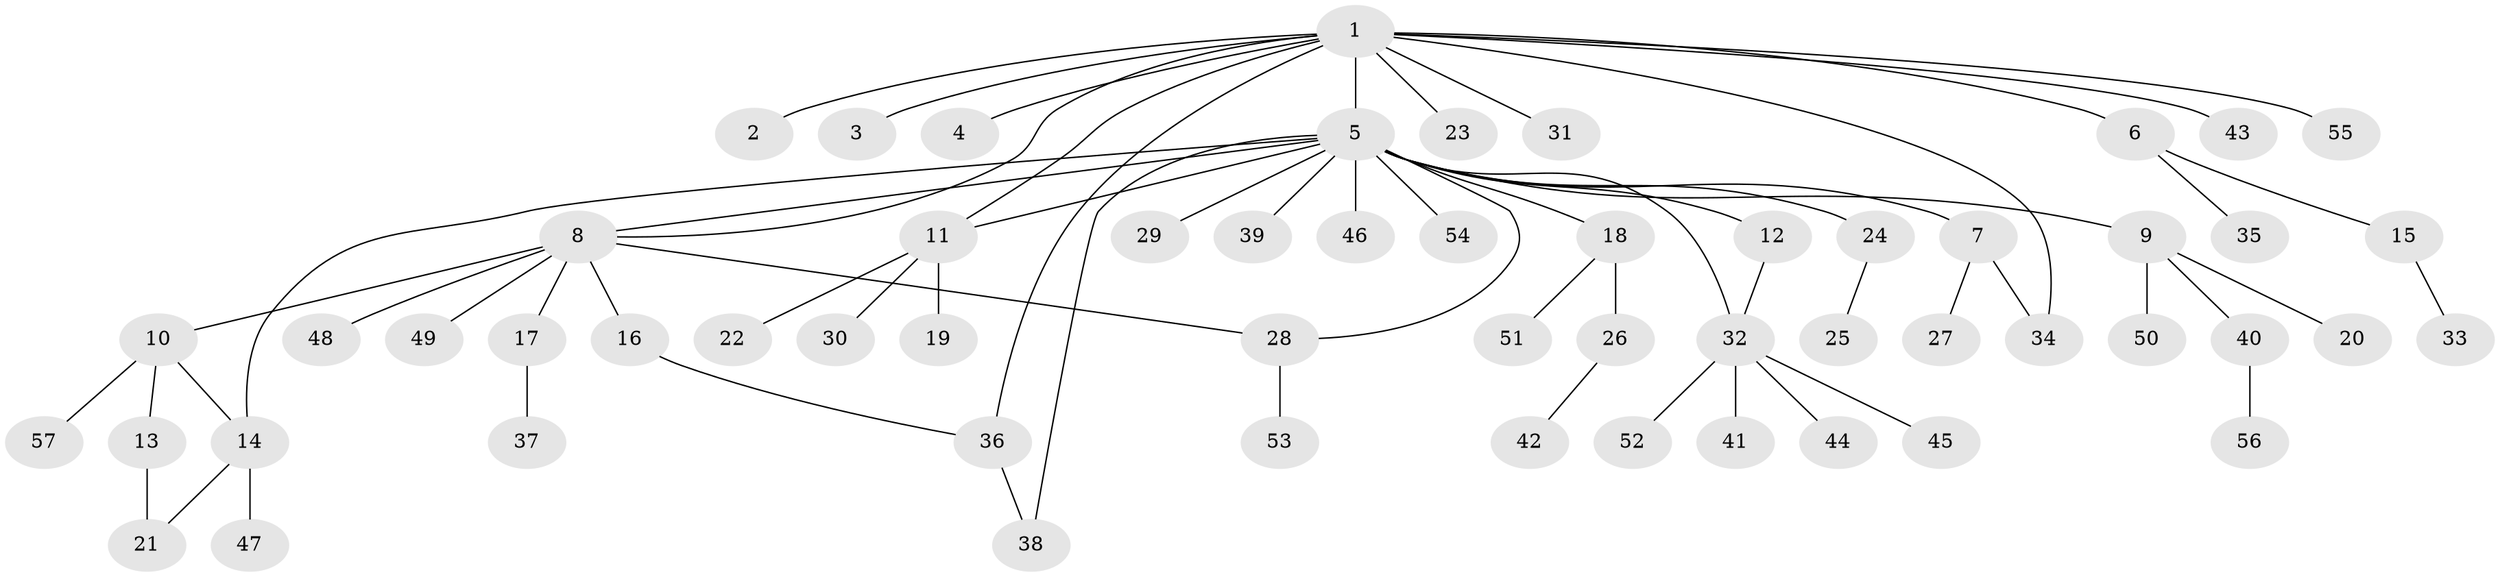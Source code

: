 // Generated by graph-tools (version 1.1) at 2025/11/02/27/25 16:11:14]
// undirected, 57 vertices, 65 edges
graph export_dot {
graph [start="1"]
  node [color=gray90,style=filled];
  1;
  2;
  3;
  4;
  5;
  6;
  7;
  8;
  9;
  10;
  11;
  12;
  13;
  14;
  15;
  16;
  17;
  18;
  19;
  20;
  21;
  22;
  23;
  24;
  25;
  26;
  27;
  28;
  29;
  30;
  31;
  32;
  33;
  34;
  35;
  36;
  37;
  38;
  39;
  40;
  41;
  42;
  43;
  44;
  45;
  46;
  47;
  48;
  49;
  50;
  51;
  52;
  53;
  54;
  55;
  56;
  57;
  1 -- 2;
  1 -- 3;
  1 -- 4;
  1 -- 5;
  1 -- 6;
  1 -- 8;
  1 -- 11;
  1 -- 23;
  1 -- 31;
  1 -- 34;
  1 -- 36;
  1 -- 43;
  1 -- 55;
  5 -- 7;
  5 -- 8;
  5 -- 9;
  5 -- 11;
  5 -- 12;
  5 -- 14;
  5 -- 18;
  5 -- 24;
  5 -- 28;
  5 -- 29;
  5 -- 32;
  5 -- 38;
  5 -- 39;
  5 -- 46;
  5 -- 54;
  6 -- 15;
  6 -- 35;
  7 -- 27;
  7 -- 34;
  8 -- 10;
  8 -- 16;
  8 -- 17;
  8 -- 28;
  8 -- 48;
  8 -- 49;
  9 -- 20;
  9 -- 40;
  9 -- 50;
  10 -- 13;
  10 -- 14;
  10 -- 57;
  11 -- 19;
  11 -- 22;
  11 -- 30;
  12 -- 32;
  13 -- 21;
  14 -- 21;
  14 -- 47;
  15 -- 33;
  16 -- 36;
  17 -- 37;
  18 -- 26;
  18 -- 51;
  24 -- 25;
  26 -- 42;
  28 -- 53;
  32 -- 41;
  32 -- 44;
  32 -- 45;
  32 -- 52;
  36 -- 38;
  40 -- 56;
}
